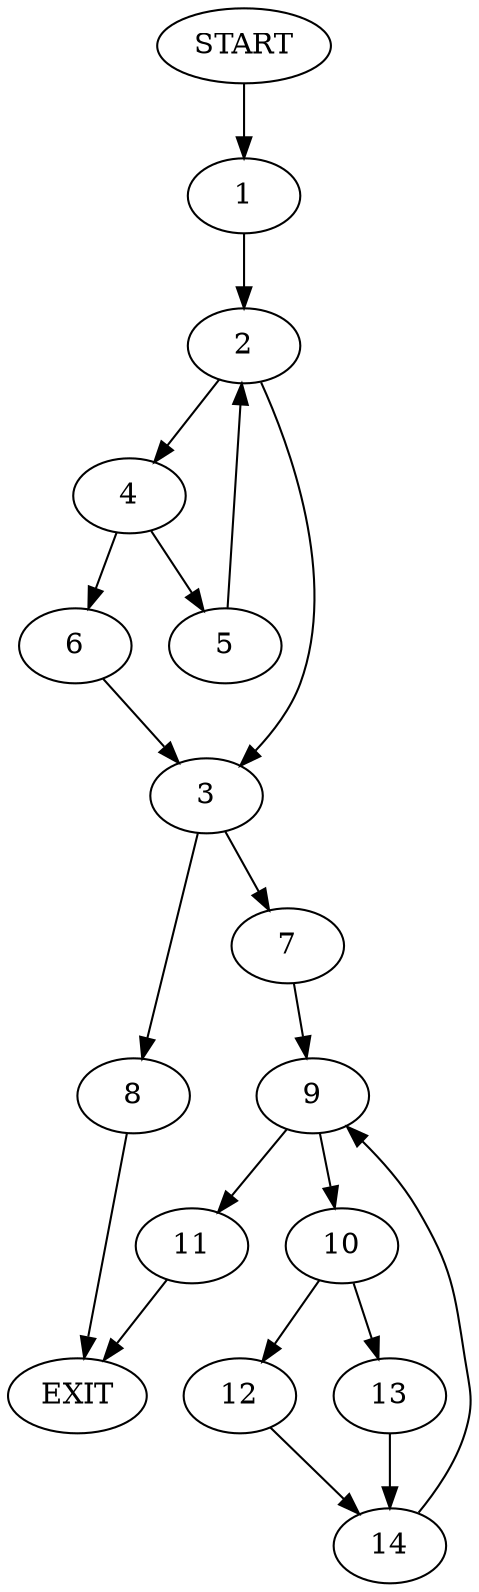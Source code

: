 digraph {
0 [label="START"]
15 [label="EXIT"]
0 -> 1
1 -> 2
2 -> 3
2 -> 4
4 -> 5
4 -> 6
3 -> 7
3 -> 8
5 -> 2
6 -> 3
8 -> 15
7 -> 9
9 -> 10
9 -> 11
10 -> 12
10 -> 13
11 -> 15
12 -> 14
13 -> 14
14 -> 9
}
